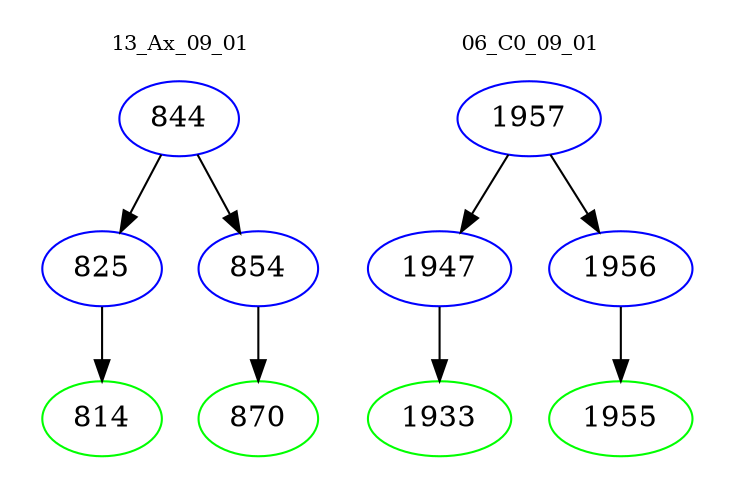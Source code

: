 digraph{
subgraph cluster_0 {
color = white
label = "13_Ax_09_01";
fontsize=10;
T0_844 [label="844", color="blue"]
T0_844 -> T0_825 [color="black"]
T0_825 [label="825", color="blue"]
T0_825 -> T0_814 [color="black"]
T0_814 [label="814", color="green"]
T0_844 -> T0_854 [color="black"]
T0_854 [label="854", color="blue"]
T0_854 -> T0_870 [color="black"]
T0_870 [label="870", color="green"]
}
subgraph cluster_1 {
color = white
label = "06_C0_09_01";
fontsize=10;
T1_1957 [label="1957", color="blue"]
T1_1957 -> T1_1947 [color="black"]
T1_1947 [label="1947", color="blue"]
T1_1947 -> T1_1933 [color="black"]
T1_1933 [label="1933", color="green"]
T1_1957 -> T1_1956 [color="black"]
T1_1956 [label="1956", color="blue"]
T1_1956 -> T1_1955 [color="black"]
T1_1955 [label="1955", color="green"]
}
}
